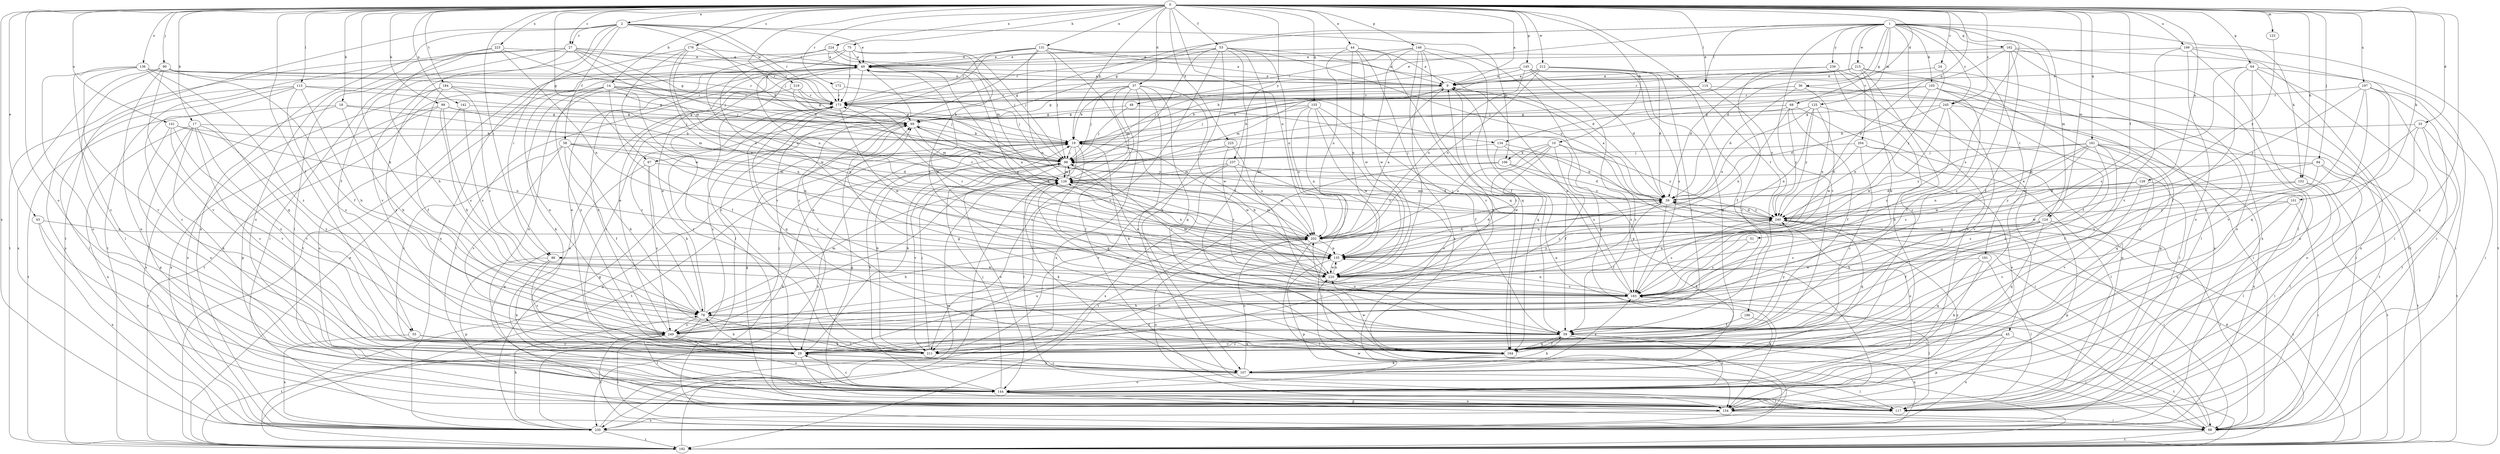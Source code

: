strict digraph  {
0;
1;
2;
9;
10;
14;
17;
18;
19;
24;
27;
29;
33;
36;
37;
39;
43;
44;
45;
48;
49;
51;
53;
55;
58;
59;
64;
67;
68;
69;
75;
78;
86;
88;
90;
94;
98;
99;
101;
102;
105;
106;
107;
113;
115;
117;
123;
124;
125;
126;
128;
131;
134;
135;
136;
141;
142;
144;
145;
146;
154;
155;
161;
162;
164;
172;
173;
176;
183;
184;
186;
191;
192;
197;
199;
202;
204;
211;
212;
215;
219;
220;
223;
224;
225;
230;
237;
239;
240;
245;
249;
0 -> 2  [label=a];
0 -> 9  [label=a];
0 -> 10  [label=b];
0 -> 14  [label=b];
0 -> 17  [label=b];
0 -> 18  [label=b];
0 -> 19  [label=b];
0 -> 24  [label=c];
0 -> 27  [label=c];
0 -> 33  [label=d];
0 -> 36  [label=d];
0 -> 37  [label=d];
0 -> 43  [label=e];
0 -> 44  [label=e];
0 -> 51  [label=f];
0 -> 53  [label=f];
0 -> 55  [label=f];
0 -> 64  [label=g];
0 -> 67  [label=g];
0 -> 75  [label=h];
0 -> 78  [label=h];
0 -> 86  [label=i];
0 -> 90  [label=j];
0 -> 94  [label=j];
0 -> 98  [label=j];
0 -> 99  [label=k];
0 -> 101  [label=k];
0 -> 102  [label=k];
0 -> 113  [label=l];
0 -> 115  [label=l];
0 -> 123  [label=m];
0 -> 124  [label=m];
0 -> 128  [label=n];
0 -> 131  [label=n];
0 -> 134  [label=n];
0 -> 136  [label=o];
0 -> 141  [label=o];
0 -> 142  [label=o];
0 -> 144  [label=o];
0 -> 145  [label=p];
0 -> 146  [label=p];
0 -> 154  [label=p];
0 -> 155  [label=q];
0 -> 161  [label=q];
0 -> 172  [label=r];
0 -> 176  [label=s];
0 -> 184  [label=t];
0 -> 186  [label=t];
0 -> 197  [label=u];
0 -> 199  [label=u];
0 -> 202  [label=u];
0 -> 212  [label=w];
0 -> 223  [label=x];
0 -> 224  [label=x];
0 -> 225  [label=x];
0 -> 230  [label=x];
0 -> 237  [label=y];
0 -> 245  [label=z];
1 -> 39  [label=d];
1 -> 45  [label=e];
1 -> 48  [label=e];
1 -> 67  [label=g];
1 -> 68  [label=g];
1 -> 69  [label=g];
1 -> 102  [label=k];
1 -> 105  [label=k];
1 -> 115  [label=l];
1 -> 124  [label=m];
1 -> 125  [label=m];
1 -> 162  [label=q];
1 -> 164  [label=q];
1 -> 183  [label=s];
1 -> 191  [label=t];
1 -> 204  [label=v];
1 -> 211  [label=v];
1 -> 215  [label=w];
1 -> 239  [label=y];
1 -> 245  [label=z];
2 -> 27  [label=c];
2 -> 39  [label=d];
2 -> 49  [label=e];
2 -> 55  [label=f];
2 -> 58  [label=f];
2 -> 86  [label=i];
2 -> 106  [label=k];
2 -> 173  [label=r];
2 -> 192  [label=t];
2 -> 219  [label=w];
2 -> 230  [label=x];
9 -> 49  [label=e];
9 -> 69  [label=g];
9 -> 126  [label=m];
9 -> 164  [label=q];
9 -> 173  [label=r];
10 -> 86  [label=i];
10 -> 106  [label=k];
10 -> 183  [label=s];
10 -> 202  [label=u];
10 -> 220  [label=w];
10 -> 240  [label=y];
10 -> 249  [label=z];
14 -> 59  [label=f];
14 -> 98  [label=j];
14 -> 107  [label=k];
14 -> 134  [label=n];
14 -> 135  [label=n];
14 -> 173  [label=r];
14 -> 192  [label=t];
14 -> 249  [label=z];
17 -> 19  [label=b];
17 -> 29  [label=c];
17 -> 107  [label=k];
17 -> 154  [label=p];
17 -> 211  [label=v];
17 -> 230  [label=x];
17 -> 249  [label=z];
18 -> 69  [label=g];
18 -> 78  [label=h];
18 -> 126  [label=m];
18 -> 192  [label=t];
18 -> 230  [label=x];
19 -> 98  [label=j];
19 -> 117  [label=l];
19 -> 164  [label=q];
19 -> 192  [label=t];
19 -> 220  [label=w];
19 -> 230  [label=x];
24 -> 9  [label=a];
24 -> 240  [label=y];
27 -> 49  [label=e];
27 -> 69  [label=g];
27 -> 88  [label=i];
27 -> 98  [label=j];
27 -> 117  [label=l];
27 -> 126  [label=m];
27 -> 144  [label=o];
27 -> 173  [label=r];
27 -> 192  [label=t];
27 -> 211  [label=v];
29 -> 19  [label=b];
29 -> 49  [label=e];
29 -> 78  [label=h];
29 -> 107  [label=k];
29 -> 117  [label=l];
29 -> 173  [label=r];
29 -> 202  [label=u];
33 -> 19  [label=b];
33 -> 88  [label=i];
33 -> 117  [label=l];
33 -> 144  [label=o];
33 -> 183  [label=s];
36 -> 19  [label=b];
36 -> 39  [label=d];
36 -> 59  [label=f];
36 -> 135  [label=n];
36 -> 173  [label=r];
37 -> 19  [label=b];
37 -> 98  [label=j];
37 -> 117  [label=l];
37 -> 126  [label=m];
37 -> 164  [label=q];
37 -> 173  [label=r];
37 -> 211  [label=v];
37 -> 220  [label=w];
37 -> 230  [label=x];
39 -> 9  [label=a];
39 -> 19  [label=b];
39 -> 59  [label=f];
39 -> 107  [label=k];
39 -> 126  [label=m];
39 -> 144  [label=o];
39 -> 240  [label=y];
43 -> 144  [label=o];
43 -> 202  [label=u];
43 -> 230  [label=x];
44 -> 9  [label=a];
44 -> 49  [label=e];
44 -> 135  [label=n];
44 -> 164  [label=q];
44 -> 202  [label=u];
44 -> 220  [label=w];
44 -> 230  [label=x];
45 -> 29  [label=c];
45 -> 154  [label=p];
45 -> 192  [label=t];
45 -> 211  [label=v];
45 -> 230  [label=x];
48 -> 69  [label=g];
48 -> 98  [label=j];
48 -> 249  [label=z];
49 -> 9  [label=a];
49 -> 29  [label=c];
49 -> 88  [label=i];
49 -> 117  [label=l];
49 -> 135  [label=n];
49 -> 144  [label=o];
49 -> 211  [label=v];
49 -> 220  [label=w];
51 -> 135  [label=n];
51 -> 183  [label=s];
53 -> 9  [label=a];
53 -> 49  [label=e];
53 -> 59  [label=f];
53 -> 78  [label=h];
53 -> 107  [label=k];
53 -> 173  [label=r];
53 -> 183  [label=s];
53 -> 202  [label=u];
53 -> 211  [label=v];
53 -> 240  [label=y];
55 -> 29  [label=c];
55 -> 164  [label=q];
55 -> 230  [label=x];
58 -> 29  [label=c];
58 -> 39  [label=d];
58 -> 59  [label=f];
58 -> 78  [label=h];
58 -> 98  [label=j];
58 -> 202  [label=u];
58 -> 211  [label=v];
59 -> 19  [label=b];
59 -> 88  [label=i];
59 -> 107  [label=k];
59 -> 126  [label=m];
59 -> 144  [label=o];
59 -> 164  [label=q];
59 -> 202  [label=u];
59 -> 211  [label=v];
59 -> 230  [label=x];
59 -> 240  [label=y];
64 -> 9  [label=a];
64 -> 59  [label=f];
64 -> 88  [label=i];
64 -> 117  [label=l];
64 -> 144  [label=o];
64 -> 183  [label=s];
64 -> 230  [label=x];
67 -> 78  [label=h];
67 -> 126  [label=m];
67 -> 154  [label=p];
67 -> 249  [label=z];
68 -> 59  [label=f];
68 -> 69  [label=g];
68 -> 98  [label=j];
68 -> 135  [label=n];
68 -> 154  [label=p];
68 -> 240  [label=y];
69 -> 19  [label=b];
69 -> 126  [label=m];
69 -> 240  [label=y];
69 -> 249  [label=z];
75 -> 49  [label=e];
75 -> 98  [label=j];
75 -> 173  [label=r];
75 -> 183  [label=s];
75 -> 202  [label=u];
75 -> 220  [label=w];
78 -> 49  [label=e];
78 -> 59  [label=f];
78 -> 107  [label=k];
78 -> 117  [label=l];
78 -> 126  [label=m];
78 -> 173  [label=r];
78 -> 249  [label=z];
86 -> 29  [label=c];
86 -> 107  [label=k];
86 -> 154  [label=p];
86 -> 220  [label=w];
88 -> 9  [label=a];
88 -> 183  [label=s];
88 -> 192  [label=t];
88 -> 249  [label=z];
90 -> 9  [label=a];
90 -> 59  [label=f];
90 -> 98  [label=j];
90 -> 117  [label=l];
90 -> 144  [label=o];
90 -> 211  [label=v];
90 -> 230  [label=x];
94 -> 117  [label=l];
94 -> 126  [label=m];
94 -> 183  [label=s];
94 -> 192  [label=t];
94 -> 220  [label=w];
98 -> 126  [label=m];
98 -> 144  [label=o];
98 -> 183  [label=s];
98 -> 211  [label=v];
99 -> 69  [label=g];
99 -> 78  [label=h];
99 -> 154  [label=p];
99 -> 183  [label=s];
99 -> 202  [label=u];
99 -> 230  [label=x];
101 -> 29  [label=c];
101 -> 88  [label=i];
101 -> 164  [label=q];
101 -> 240  [label=y];
102 -> 39  [label=d];
102 -> 117  [label=l];
102 -> 183  [label=s];
102 -> 192  [label=t];
105 -> 19  [label=b];
105 -> 59  [label=f];
105 -> 88  [label=i];
105 -> 135  [label=n];
105 -> 154  [label=p];
105 -> 173  [label=r];
106 -> 39  [label=d];
106 -> 126  [label=m];
106 -> 192  [label=t];
106 -> 240  [label=y];
107 -> 29  [label=c];
107 -> 117  [label=l];
107 -> 144  [label=o];
107 -> 183  [label=s];
107 -> 202  [label=u];
113 -> 29  [label=c];
113 -> 78  [label=h];
113 -> 98  [label=j];
113 -> 117  [label=l];
113 -> 154  [label=p];
113 -> 173  [label=r];
113 -> 249  [label=z];
115 -> 88  [label=i];
115 -> 98  [label=j];
115 -> 173  [label=r];
115 -> 240  [label=y];
117 -> 69  [label=g];
123 -> 240  [label=y];
124 -> 59  [label=f];
124 -> 78  [label=h];
124 -> 88  [label=i];
124 -> 154  [label=p];
124 -> 164  [label=q];
124 -> 183  [label=s];
124 -> 202  [label=u];
125 -> 69  [label=g];
125 -> 117  [label=l];
125 -> 135  [label=n];
125 -> 202  [label=u];
125 -> 220  [label=w];
125 -> 240  [label=y];
126 -> 39  [label=d];
126 -> 69  [label=g];
126 -> 98  [label=j];
126 -> 107  [label=k];
126 -> 135  [label=n];
126 -> 240  [label=y];
128 -> 39  [label=d];
128 -> 117  [label=l];
128 -> 211  [label=v];
128 -> 240  [label=y];
131 -> 9  [label=a];
131 -> 29  [label=c];
131 -> 39  [label=d];
131 -> 49  [label=e];
131 -> 98  [label=j];
131 -> 117  [label=l];
131 -> 135  [label=n];
131 -> 173  [label=r];
131 -> 211  [label=v];
134 -> 59  [label=f];
134 -> 88  [label=i];
134 -> 98  [label=j];
134 -> 183  [label=s];
135 -> 39  [label=d];
135 -> 154  [label=p];
135 -> 173  [label=r];
135 -> 220  [label=w];
136 -> 9  [label=a];
136 -> 29  [label=c];
136 -> 144  [label=o];
136 -> 164  [label=q];
136 -> 173  [label=r];
136 -> 211  [label=v];
136 -> 249  [label=z];
141 -> 19  [label=b];
141 -> 135  [label=n];
141 -> 144  [label=o];
141 -> 211  [label=v];
141 -> 249  [label=z];
142 -> 69  [label=g];
142 -> 144  [label=o];
142 -> 183  [label=s];
144 -> 19  [label=b];
144 -> 29  [label=c];
144 -> 88  [label=i];
144 -> 98  [label=j];
144 -> 117  [label=l];
144 -> 154  [label=p];
145 -> 9  [label=a];
145 -> 39  [label=d];
145 -> 98  [label=j];
145 -> 154  [label=p];
145 -> 164  [label=q];
145 -> 183  [label=s];
145 -> 202  [label=u];
146 -> 49  [label=e];
146 -> 59  [label=f];
146 -> 154  [label=p];
146 -> 164  [label=q];
146 -> 173  [label=r];
146 -> 211  [label=v];
146 -> 220  [label=w];
146 -> 249  [label=z];
154 -> 69  [label=g];
154 -> 88  [label=i];
154 -> 144  [label=o];
154 -> 202  [label=u];
154 -> 230  [label=x];
154 -> 240  [label=y];
155 -> 19  [label=b];
155 -> 59  [label=f];
155 -> 69  [label=g];
155 -> 135  [label=n];
155 -> 144  [label=o];
155 -> 202  [label=u];
155 -> 220  [label=w];
161 -> 59  [label=f];
161 -> 98  [label=j];
161 -> 135  [label=n];
161 -> 164  [label=q];
161 -> 183  [label=s];
161 -> 192  [label=t];
161 -> 220  [label=w];
161 -> 230  [label=x];
161 -> 240  [label=y];
161 -> 249  [label=z];
162 -> 49  [label=e];
162 -> 59  [label=f];
162 -> 117  [label=l];
162 -> 192  [label=t];
162 -> 230  [label=x];
162 -> 240  [label=y];
162 -> 249  [label=z];
164 -> 49  [label=e];
164 -> 59  [label=f];
164 -> 69  [label=g];
164 -> 107  [label=k];
164 -> 173  [label=r];
164 -> 220  [label=w];
172 -> 98  [label=j];
172 -> 173  [label=r];
173 -> 69  [label=g];
173 -> 144  [label=o];
173 -> 164  [label=q];
173 -> 220  [label=w];
176 -> 49  [label=e];
176 -> 135  [label=n];
176 -> 173  [label=r];
176 -> 202  [label=u];
176 -> 220  [label=w];
176 -> 230  [label=x];
183 -> 9  [label=a];
183 -> 78  [label=h];
183 -> 98  [label=j];
183 -> 117  [label=l];
183 -> 135  [label=n];
184 -> 59  [label=f];
184 -> 69  [label=g];
184 -> 173  [label=r];
184 -> 183  [label=s];
184 -> 230  [label=x];
184 -> 249  [label=z];
186 -> 59  [label=f];
186 -> 107  [label=k];
191 -> 107  [label=k];
191 -> 117  [label=l];
191 -> 164  [label=q];
191 -> 220  [label=w];
192 -> 39  [label=d];
192 -> 49  [label=e];
192 -> 69  [label=g];
192 -> 126  [label=m];
192 -> 240  [label=y];
197 -> 88  [label=i];
197 -> 117  [label=l];
197 -> 144  [label=o];
197 -> 164  [label=q];
197 -> 173  [label=r];
197 -> 211  [label=v];
197 -> 240  [label=y];
199 -> 49  [label=e];
199 -> 88  [label=i];
199 -> 117  [label=l];
199 -> 144  [label=o];
199 -> 192  [label=t];
199 -> 211  [label=v];
202 -> 9  [label=a];
202 -> 39  [label=d];
202 -> 78  [label=h];
202 -> 126  [label=m];
202 -> 135  [label=n];
202 -> 192  [label=t];
204 -> 29  [label=c];
204 -> 39  [label=d];
204 -> 98  [label=j];
204 -> 117  [label=l];
204 -> 144  [label=o];
211 -> 19  [label=b];
211 -> 49  [label=e];
211 -> 98  [label=j];
211 -> 135  [label=n];
211 -> 173  [label=r];
212 -> 9  [label=a];
212 -> 19  [label=b];
212 -> 29  [label=c];
212 -> 39  [label=d];
212 -> 59  [label=f];
212 -> 202  [label=u];
215 -> 9  [label=a];
215 -> 29  [label=c];
215 -> 39  [label=d];
215 -> 78  [label=h];
215 -> 98  [label=j];
215 -> 117  [label=l];
215 -> 144  [label=o];
215 -> 173  [label=r];
219 -> 19  [label=b];
219 -> 69  [label=g];
219 -> 117  [label=l];
219 -> 173  [label=r];
220 -> 19  [label=b];
220 -> 49  [label=e];
220 -> 126  [label=m];
220 -> 135  [label=n];
220 -> 183  [label=s];
220 -> 240  [label=y];
223 -> 19  [label=b];
223 -> 49  [label=e];
223 -> 78  [label=h];
223 -> 135  [label=n];
223 -> 192  [label=t];
224 -> 49  [label=e];
224 -> 98  [label=j];
224 -> 126  [label=m];
224 -> 192  [label=t];
224 -> 202  [label=u];
225 -> 98  [label=j];
225 -> 183  [label=s];
225 -> 202  [label=u];
230 -> 19  [label=b];
230 -> 69  [label=g];
230 -> 78  [label=h];
230 -> 126  [label=m];
230 -> 192  [label=t];
230 -> 220  [label=w];
237 -> 88  [label=i];
237 -> 126  [label=m];
237 -> 202  [label=u];
237 -> 211  [label=v];
237 -> 230  [label=x];
239 -> 9  [label=a];
239 -> 29  [label=c];
239 -> 107  [label=k];
239 -> 144  [label=o];
239 -> 230  [label=x];
240 -> 39  [label=d];
240 -> 88  [label=i];
240 -> 98  [label=j];
240 -> 164  [label=q];
240 -> 173  [label=r];
240 -> 183  [label=s];
240 -> 202  [label=u];
245 -> 39  [label=d];
245 -> 69  [label=g];
245 -> 183  [label=s];
245 -> 192  [label=t];
245 -> 211  [label=v];
245 -> 220  [label=w];
249 -> 9  [label=a];
249 -> 29  [label=c];
249 -> 49  [label=e];
249 -> 88  [label=i];
249 -> 98  [label=j];
249 -> 144  [label=o];
249 -> 192  [label=t];
249 -> 211  [label=v];
}

